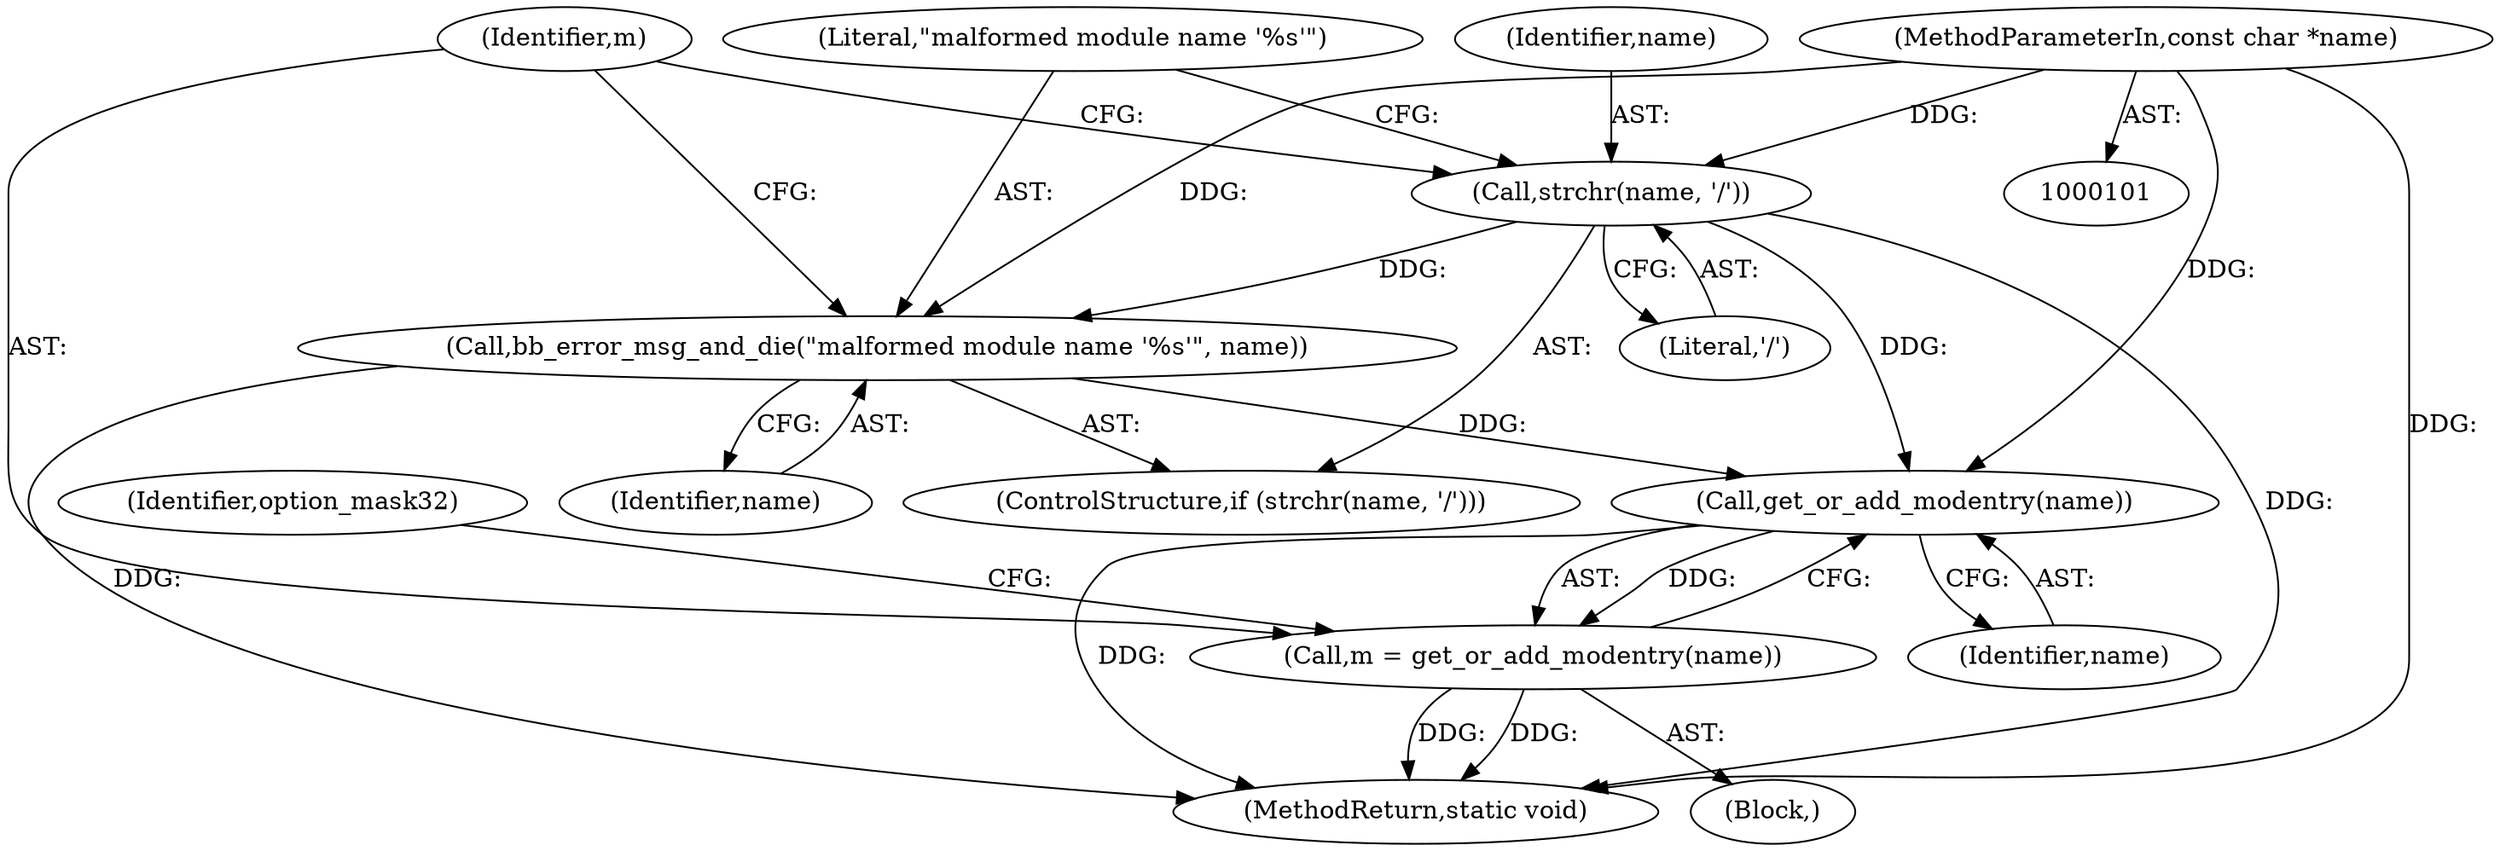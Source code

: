 digraph "0_busybox_4e314faa0aecb66717418e9a47a4451aec59262b@API" {
"1000106" [label="(Call,strchr(name, '/'))"];
"1000102" [label="(MethodParameterIn,const char *name)"];
"1000109" [label="(Call,bb_error_msg_and_die(\"malformed module name '%s'\", name))"];
"1000114" [label="(Call,get_or_add_modentry(name))"];
"1000112" [label="(Call,m = get_or_add_modentry(name))"];
"1000144" [label="(MethodReturn,static void)"];
"1000113" [label="(Identifier,m)"];
"1000102" [label="(MethodParameterIn,const char *name)"];
"1000109" [label="(Call,bb_error_msg_and_die(\"malformed module name '%s'\", name))"];
"1000115" [label="(Identifier,name)"];
"1000107" [label="(Identifier,name)"];
"1000114" [label="(Call,get_or_add_modentry(name))"];
"1000103" [label="(Block,)"];
"1000106" [label="(Call,strchr(name, '/'))"];
"1000112" [label="(Call,m = get_or_add_modentry(name))"];
"1000111" [label="(Identifier,name)"];
"1000105" [label="(ControlStructure,if (strchr(name, '/')))"];
"1000110" [label="(Literal,\"malformed module name '%s'\")"];
"1000120" [label="(Identifier,option_mask32)"];
"1000108" [label="(Literal,'/')"];
"1000106" -> "1000105"  [label="AST: "];
"1000106" -> "1000108"  [label="CFG: "];
"1000107" -> "1000106"  [label="AST: "];
"1000108" -> "1000106"  [label="AST: "];
"1000110" -> "1000106"  [label="CFG: "];
"1000113" -> "1000106"  [label="CFG: "];
"1000106" -> "1000144"  [label="DDG: "];
"1000102" -> "1000106"  [label="DDG: "];
"1000106" -> "1000109"  [label="DDG: "];
"1000106" -> "1000114"  [label="DDG: "];
"1000102" -> "1000101"  [label="AST: "];
"1000102" -> "1000144"  [label="DDG: "];
"1000102" -> "1000109"  [label="DDG: "];
"1000102" -> "1000114"  [label="DDG: "];
"1000109" -> "1000105"  [label="AST: "];
"1000109" -> "1000111"  [label="CFG: "];
"1000110" -> "1000109"  [label="AST: "];
"1000111" -> "1000109"  [label="AST: "];
"1000113" -> "1000109"  [label="CFG: "];
"1000109" -> "1000144"  [label="DDG: "];
"1000109" -> "1000114"  [label="DDG: "];
"1000114" -> "1000112"  [label="AST: "];
"1000114" -> "1000115"  [label="CFG: "];
"1000115" -> "1000114"  [label="AST: "];
"1000112" -> "1000114"  [label="CFG: "];
"1000114" -> "1000144"  [label="DDG: "];
"1000114" -> "1000112"  [label="DDG: "];
"1000112" -> "1000103"  [label="AST: "];
"1000113" -> "1000112"  [label="AST: "];
"1000120" -> "1000112"  [label="CFG: "];
"1000112" -> "1000144"  [label="DDG: "];
"1000112" -> "1000144"  [label="DDG: "];
}
